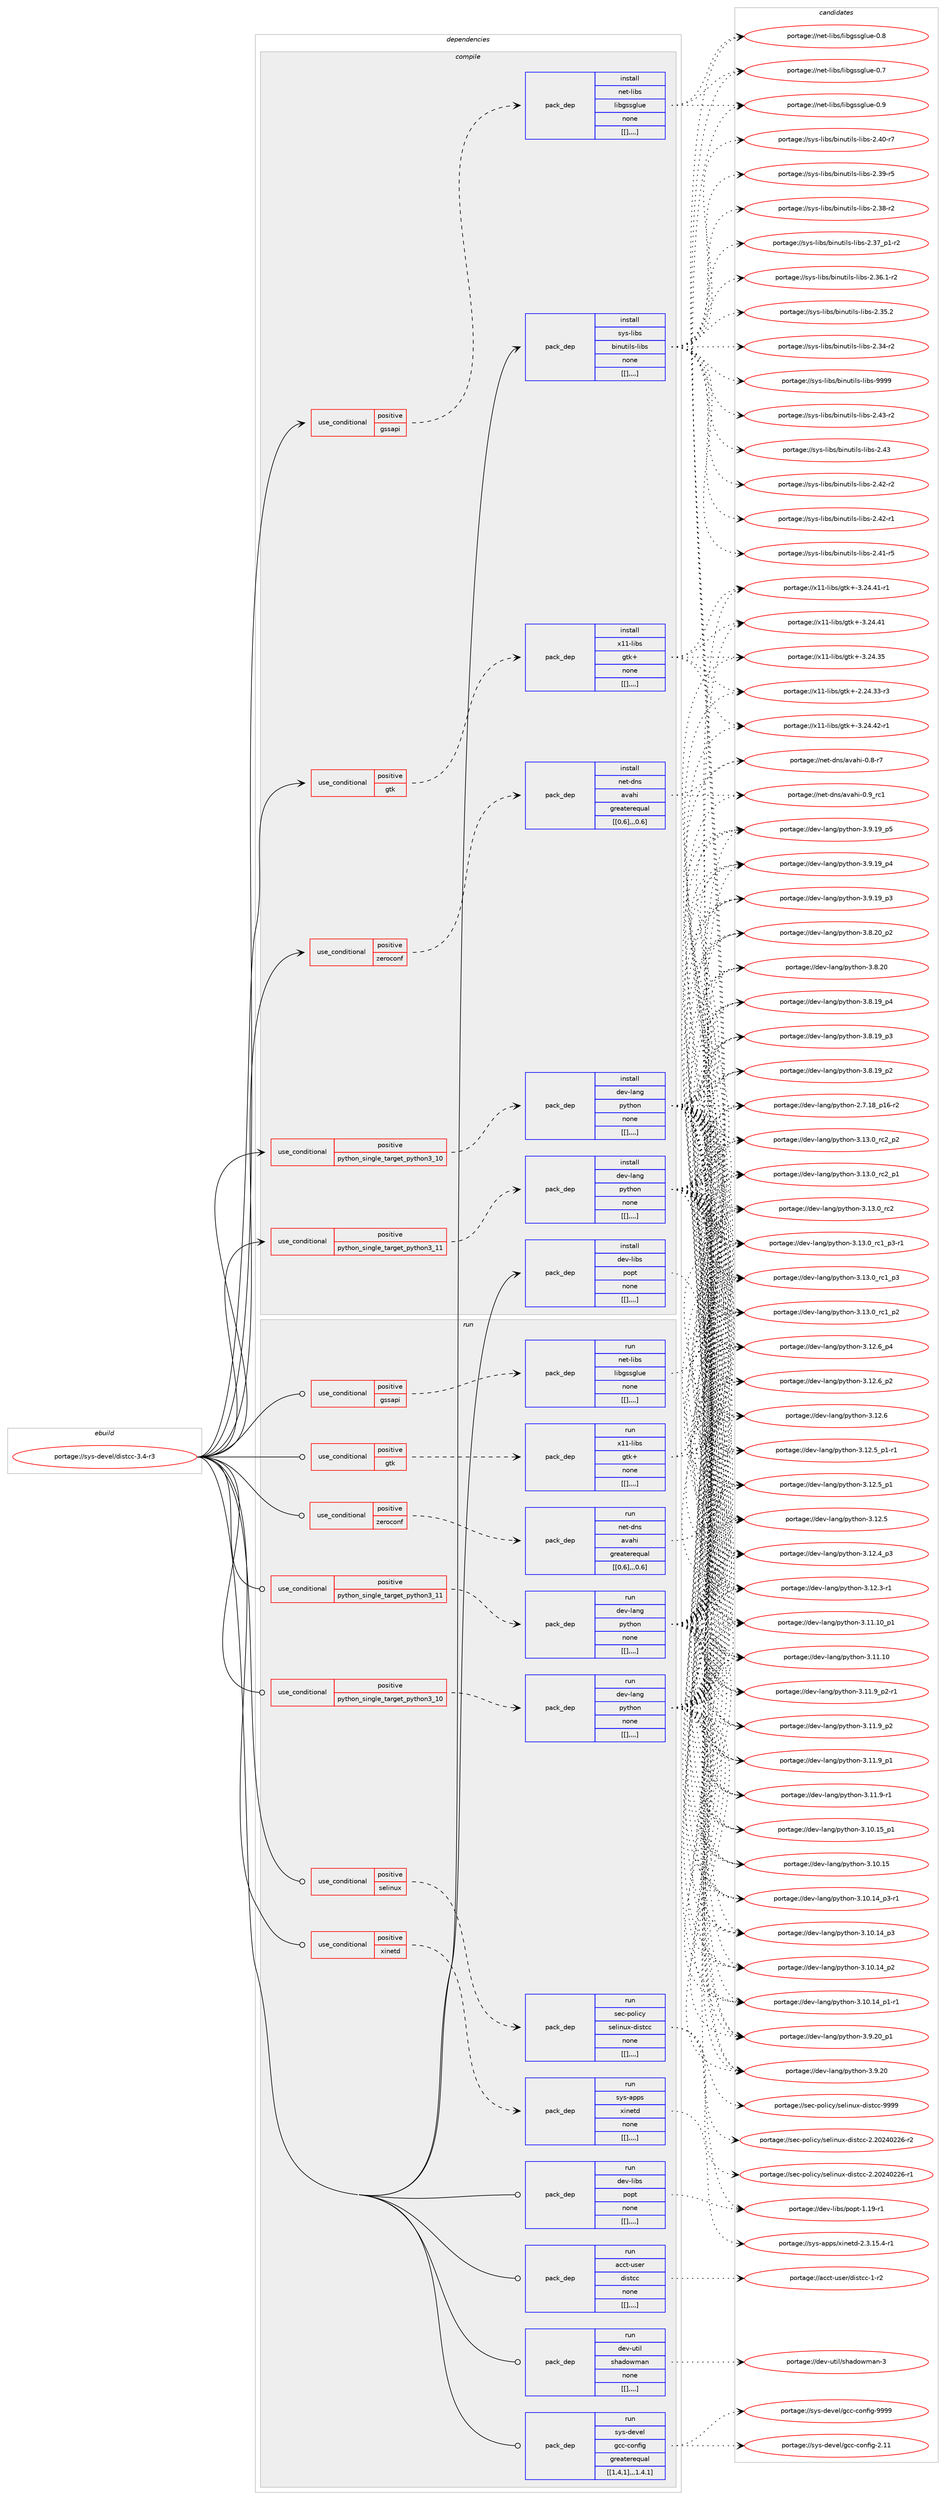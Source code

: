 digraph prolog {

# *************
# Graph options
# *************

newrank=true;
concentrate=true;
compound=true;
graph [rankdir=LR,fontname=Helvetica,fontsize=10,ranksep=1.5];#, ranksep=2.5, nodesep=0.2];
edge  [arrowhead=vee];
node  [fontname=Helvetica,fontsize=10];

# **********
# The ebuild
# **********

subgraph cluster_leftcol {
color=gray;
label=<<i>ebuild</i>>;
id [label="portage://sys-devel/distcc-3.4-r3", color=red, width=4, href="../sys-devel/distcc-3.4-r3.svg"];
}

# ****************
# The dependencies
# ****************

subgraph cluster_midcol {
color=gray;
label=<<i>dependencies</i>>;
subgraph cluster_compile {
fillcolor="#eeeeee";
style=filled;
label=<<i>compile</i>>;
subgraph cond8933 {
dependency23756 [label=<<TABLE BORDER="0" CELLBORDER="1" CELLSPACING="0" CELLPADDING="4"><TR><TD ROWSPAN="3" CELLPADDING="10">use_conditional</TD></TR><TR><TD>positive</TD></TR><TR><TD>gssapi</TD></TR></TABLE>>, shape=none, color=red];
subgraph pack14759 {
dependency23757 [label=<<TABLE BORDER="0" CELLBORDER="1" CELLSPACING="0" CELLPADDING="4" WIDTH="220"><TR><TD ROWSPAN="6" CELLPADDING="30">pack_dep</TD></TR><TR><TD WIDTH="110">install</TD></TR><TR><TD>net-libs</TD></TR><TR><TD>libgssglue</TD></TR><TR><TD>none</TD></TR><TR><TD>[[],,,,]</TD></TR></TABLE>>, shape=none, color=blue];
}
dependency23756:e -> dependency23757:w [weight=20,style="dashed",arrowhead="vee"];
}
id:e -> dependency23756:w [weight=20,style="solid",arrowhead="vee"];
subgraph cond8934 {
dependency23758 [label=<<TABLE BORDER="0" CELLBORDER="1" CELLSPACING="0" CELLPADDING="4"><TR><TD ROWSPAN="3" CELLPADDING="10">use_conditional</TD></TR><TR><TD>positive</TD></TR><TR><TD>gtk</TD></TR></TABLE>>, shape=none, color=red];
subgraph pack14760 {
dependency23759 [label=<<TABLE BORDER="0" CELLBORDER="1" CELLSPACING="0" CELLPADDING="4" WIDTH="220"><TR><TD ROWSPAN="6" CELLPADDING="30">pack_dep</TD></TR><TR><TD WIDTH="110">install</TD></TR><TR><TD>x11-libs</TD></TR><TR><TD>gtk+</TD></TR><TR><TD>none</TD></TR><TR><TD>[[],,,,]</TD></TR></TABLE>>, shape=none, color=blue];
}
dependency23758:e -> dependency23759:w [weight=20,style="dashed",arrowhead="vee"];
}
id:e -> dependency23758:w [weight=20,style="solid",arrowhead="vee"];
subgraph cond8935 {
dependency23760 [label=<<TABLE BORDER="0" CELLBORDER="1" CELLSPACING="0" CELLPADDING="4"><TR><TD ROWSPAN="3" CELLPADDING="10">use_conditional</TD></TR><TR><TD>positive</TD></TR><TR><TD>python_single_target_python3_10</TD></TR></TABLE>>, shape=none, color=red];
subgraph pack14761 {
dependency23761 [label=<<TABLE BORDER="0" CELLBORDER="1" CELLSPACING="0" CELLPADDING="4" WIDTH="220"><TR><TD ROWSPAN="6" CELLPADDING="30">pack_dep</TD></TR><TR><TD WIDTH="110">install</TD></TR><TR><TD>dev-lang</TD></TR><TR><TD>python</TD></TR><TR><TD>none</TD></TR><TR><TD>[[],,,,]</TD></TR></TABLE>>, shape=none, color=blue];
}
dependency23760:e -> dependency23761:w [weight=20,style="dashed",arrowhead="vee"];
}
id:e -> dependency23760:w [weight=20,style="solid",arrowhead="vee"];
subgraph cond8936 {
dependency23762 [label=<<TABLE BORDER="0" CELLBORDER="1" CELLSPACING="0" CELLPADDING="4"><TR><TD ROWSPAN="3" CELLPADDING="10">use_conditional</TD></TR><TR><TD>positive</TD></TR><TR><TD>python_single_target_python3_11</TD></TR></TABLE>>, shape=none, color=red];
subgraph pack14762 {
dependency23763 [label=<<TABLE BORDER="0" CELLBORDER="1" CELLSPACING="0" CELLPADDING="4" WIDTH="220"><TR><TD ROWSPAN="6" CELLPADDING="30">pack_dep</TD></TR><TR><TD WIDTH="110">install</TD></TR><TR><TD>dev-lang</TD></TR><TR><TD>python</TD></TR><TR><TD>none</TD></TR><TR><TD>[[],,,,]</TD></TR></TABLE>>, shape=none, color=blue];
}
dependency23762:e -> dependency23763:w [weight=20,style="dashed",arrowhead="vee"];
}
id:e -> dependency23762:w [weight=20,style="solid",arrowhead="vee"];
subgraph cond8937 {
dependency23764 [label=<<TABLE BORDER="0" CELLBORDER="1" CELLSPACING="0" CELLPADDING="4"><TR><TD ROWSPAN="3" CELLPADDING="10">use_conditional</TD></TR><TR><TD>positive</TD></TR><TR><TD>zeroconf</TD></TR></TABLE>>, shape=none, color=red];
subgraph pack14763 {
dependency23765 [label=<<TABLE BORDER="0" CELLBORDER="1" CELLSPACING="0" CELLPADDING="4" WIDTH="220"><TR><TD ROWSPAN="6" CELLPADDING="30">pack_dep</TD></TR><TR><TD WIDTH="110">install</TD></TR><TR><TD>net-dns</TD></TR><TR><TD>avahi</TD></TR><TR><TD>greaterequal</TD></TR><TR><TD>[[0,6],,,0.6]</TD></TR></TABLE>>, shape=none, color=blue];
}
dependency23764:e -> dependency23765:w [weight=20,style="dashed",arrowhead="vee"];
}
id:e -> dependency23764:w [weight=20,style="solid",arrowhead="vee"];
subgraph pack14764 {
dependency23766 [label=<<TABLE BORDER="0" CELLBORDER="1" CELLSPACING="0" CELLPADDING="4" WIDTH="220"><TR><TD ROWSPAN="6" CELLPADDING="30">pack_dep</TD></TR><TR><TD WIDTH="110">install</TD></TR><TR><TD>dev-libs</TD></TR><TR><TD>popt</TD></TR><TR><TD>none</TD></TR><TR><TD>[[],,,,]</TD></TR></TABLE>>, shape=none, color=blue];
}
id:e -> dependency23766:w [weight=20,style="solid",arrowhead="vee"];
subgraph pack14765 {
dependency23767 [label=<<TABLE BORDER="0" CELLBORDER="1" CELLSPACING="0" CELLPADDING="4" WIDTH="220"><TR><TD ROWSPAN="6" CELLPADDING="30">pack_dep</TD></TR><TR><TD WIDTH="110">install</TD></TR><TR><TD>sys-libs</TD></TR><TR><TD>binutils-libs</TD></TR><TR><TD>none</TD></TR><TR><TD>[[],,,,]</TD></TR></TABLE>>, shape=none, color=blue];
}
id:e -> dependency23767:w [weight=20,style="solid",arrowhead="vee"];
}
subgraph cluster_compileandrun {
fillcolor="#eeeeee";
style=filled;
label=<<i>compile and run</i>>;
}
subgraph cluster_run {
fillcolor="#eeeeee";
style=filled;
label=<<i>run</i>>;
subgraph cond8938 {
dependency23768 [label=<<TABLE BORDER="0" CELLBORDER="1" CELLSPACING="0" CELLPADDING="4"><TR><TD ROWSPAN="3" CELLPADDING="10">use_conditional</TD></TR><TR><TD>positive</TD></TR><TR><TD>gssapi</TD></TR></TABLE>>, shape=none, color=red];
subgraph pack14766 {
dependency23769 [label=<<TABLE BORDER="0" CELLBORDER="1" CELLSPACING="0" CELLPADDING="4" WIDTH="220"><TR><TD ROWSPAN="6" CELLPADDING="30">pack_dep</TD></TR><TR><TD WIDTH="110">run</TD></TR><TR><TD>net-libs</TD></TR><TR><TD>libgssglue</TD></TR><TR><TD>none</TD></TR><TR><TD>[[],,,,]</TD></TR></TABLE>>, shape=none, color=blue];
}
dependency23768:e -> dependency23769:w [weight=20,style="dashed",arrowhead="vee"];
}
id:e -> dependency23768:w [weight=20,style="solid",arrowhead="odot"];
subgraph cond8939 {
dependency23770 [label=<<TABLE BORDER="0" CELLBORDER="1" CELLSPACING="0" CELLPADDING="4"><TR><TD ROWSPAN="3" CELLPADDING="10">use_conditional</TD></TR><TR><TD>positive</TD></TR><TR><TD>gtk</TD></TR></TABLE>>, shape=none, color=red];
subgraph pack14767 {
dependency23771 [label=<<TABLE BORDER="0" CELLBORDER="1" CELLSPACING="0" CELLPADDING="4" WIDTH="220"><TR><TD ROWSPAN="6" CELLPADDING="30">pack_dep</TD></TR><TR><TD WIDTH="110">run</TD></TR><TR><TD>x11-libs</TD></TR><TR><TD>gtk+</TD></TR><TR><TD>none</TD></TR><TR><TD>[[],,,,]</TD></TR></TABLE>>, shape=none, color=blue];
}
dependency23770:e -> dependency23771:w [weight=20,style="dashed",arrowhead="vee"];
}
id:e -> dependency23770:w [weight=20,style="solid",arrowhead="odot"];
subgraph cond8940 {
dependency23772 [label=<<TABLE BORDER="0" CELLBORDER="1" CELLSPACING="0" CELLPADDING="4"><TR><TD ROWSPAN="3" CELLPADDING="10">use_conditional</TD></TR><TR><TD>positive</TD></TR><TR><TD>python_single_target_python3_10</TD></TR></TABLE>>, shape=none, color=red];
subgraph pack14768 {
dependency23773 [label=<<TABLE BORDER="0" CELLBORDER="1" CELLSPACING="0" CELLPADDING="4" WIDTH="220"><TR><TD ROWSPAN="6" CELLPADDING="30">pack_dep</TD></TR><TR><TD WIDTH="110">run</TD></TR><TR><TD>dev-lang</TD></TR><TR><TD>python</TD></TR><TR><TD>none</TD></TR><TR><TD>[[],,,,]</TD></TR></TABLE>>, shape=none, color=blue];
}
dependency23772:e -> dependency23773:w [weight=20,style="dashed",arrowhead="vee"];
}
id:e -> dependency23772:w [weight=20,style="solid",arrowhead="odot"];
subgraph cond8941 {
dependency23774 [label=<<TABLE BORDER="0" CELLBORDER="1" CELLSPACING="0" CELLPADDING="4"><TR><TD ROWSPAN="3" CELLPADDING="10">use_conditional</TD></TR><TR><TD>positive</TD></TR><TR><TD>python_single_target_python3_11</TD></TR></TABLE>>, shape=none, color=red];
subgraph pack14769 {
dependency23775 [label=<<TABLE BORDER="0" CELLBORDER="1" CELLSPACING="0" CELLPADDING="4" WIDTH="220"><TR><TD ROWSPAN="6" CELLPADDING="30">pack_dep</TD></TR><TR><TD WIDTH="110">run</TD></TR><TR><TD>dev-lang</TD></TR><TR><TD>python</TD></TR><TR><TD>none</TD></TR><TR><TD>[[],,,,]</TD></TR></TABLE>>, shape=none, color=blue];
}
dependency23774:e -> dependency23775:w [weight=20,style="dashed",arrowhead="vee"];
}
id:e -> dependency23774:w [weight=20,style="solid",arrowhead="odot"];
subgraph cond8942 {
dependency23776 [label=<<TABLE BORDER="0" CELLBORDER="1" CELLSPACING="0" CELLPADDING="4"><TR><TD ROWSPAN="3" CELLPADDING="10">use_conditional</TD></TR><TR><TD>positive</TD></TR><TR><TD>selinux</TD></TR></TABLE>>, shape=none, color=red];
subgraph pack14770 {
dependency23777 [label=<<TABLE BORDER="0" CELLBORDER="1" CELLSPACING="0" CELLPADDING="4" WIDTH="220"><TR><TD ROWSPAN="6" CELLPADDING="30">pack_dep</TD></TR><TR><TD WIDTH="110">run</TD></TR><TR><TD>sec-policy</TD></TR><TR><TD>selinux-distcc</TD></TR><TR><TD>none</TD></TR><TR><TD>[[],,,,]</TD></TR></TABLE>>, shape=none, color=blue];
}
dependency23776:e -> dependency23777:w [weight=20,style="dashed",arrowhead="vee"];
}
id:e -> dependency23776:w [weight=20,style="solid",arrowhead="odot"];
subgraph cond8943 {
dependency23778 [label=<<TABLE BORDER="0" CELLBORDER="1" CELLSPACING="0" CELLPADDING="4"><TR><TD ROWSPAN="3" CELLPADDING="10">use_conditional</TD></TR><TR><TD>positive</TD></TR><TR><TD>xinetd</TD></TR></TABLE>>, shape=none, color=red];
subgraph pack14771 {
dependency23779 [label=<<TABLE BORDER="0" CELLBORDER="1" CELLSPACING="0" CELLPADDING="4" WIDTH="220"><TR><TD ROWSPAN="6" CELLPADDING="30">pack_dep</TD></TR><TR><TD WIDTH="110">run</TD></TR><TR><TD>sys-apps</TD></TR><TR><TD>xinetd</TD></TR><TR><TD>none</TD></TR><TR><TD>[[],,,,]</TD></TR></TABLE>>, shape=none, color=blue];
}
dependency23778:e -> dependency23779:w [weight=20,style="dashed",arrowhead="vee"];
}
id:e -> dependency23778:w [weight=20,style="solid",arrowhead="odot"];
subgraph cond8944 {
dependency23780 [label=<<TABLE BORDER="0" CELLBORDER="1" CELLSPACING="0" CELLPADDING="4"><TR><TD ROWSPAN="3" CELLPADDING="10">use_conditional</TD></TR><TR><TD>positive</TD></TR><TR><TD>zeroconf</TD></TR></TABLE>>, shape=none, color=red];
subgraph pack14772 {
dependency23781 [label=<<TABLE BORDER="0" CELLBORDER="1" CELLSPACING="0" CELLPADDING="4" WIDTH="220"><TR><TD ROWSPAN="6" CELLPADDING="30">pack_dep</TD></TR><TR><TD WIDTH="110">run</TD></TR><TR><TD>net-dns</TD></TR><TR><TD>avahi</TD></TR><TR><TD>greaterequal</TD></TR><TR><TD>[[0,6],,,0.6]</TD></TR></TABLE>>, shape=none, color=blue];
}
dependency23780:e -> dependency23781:w [weight=20,style="dashed",arrowhead="vee"];
}
id:e -> dependency23780:w [weight=20,style="solid",arrowhead="odot"];
subgraph pack14773 {
dependency23782 [label=<<TABLE BORDER="0" CELLBORDER="1" CELLSPACING="0" CELLPADDING="4" WIDTH="220"><TR><TD ROWSPAN="6" CELLPADDING="30">pack_dep</TD></TR><TR><TD WIDTH="110">run</TD></TR><TR><TD>acct-user</TD></TR><TR><TD>distcc</TD></TR><TR><TD>none</TD></TR><TR><TD>[[],,,,]</TD></TR></TABLE>>, shape=none, color=blue];
}
id:e -> dependency23782:w [weight=20,style="solid",arrowhead="odot"];
subgraph pack14774 {
dependency23783 [label=<<TABLE BORDER="0" CELLBORDER="1" CELLSPACING="0" CELLPADDING="4" WIDTH="220"><TR><TD ROWSPAN="6" CELLPADDING="30">pack_dep</TD></TR><TR><TD WIDTH="110">run</TD></TR><TR><TD>dev-libs</TD></TR><TR><TD>popt</TD></TR><TR><TD>none</TD></TR><TR><TD>[[],,,,]</TD></TR></TABLE>>, shape=none, color=blue];
}
id:e -> dependency23783:w [weight=20,style="solid",arrowhead="odot"];
subgraph pack14775 {
dependency23784 [label=<<TABLE BORDER="0" CELLBORDER="1" CELLSPACING="0" CELLPADDING="4" WIDTH="220"><TR><TD ROWSPAN="6" CELLPADDING="30">pack_dep</TD></TR><TR><TD WIDTH="110">run</TD></TR><TR><TD>dev-util</TD></TR><TR><TD>shadowman</TD></TR><TR><TD>none</TD></TR><TR><TD>[[],,,,]</TD></TR></TABLE>>, shape=none, color=blue];
}
id:e -> dependency23784:w [weight=20,style="solid",arrowhead="odot"];
subgraph pack14776 {
dependency23785 [label=<<TABLE BORDER="0" CELLBORDER="1" CELLSPACING="0" CELLPADDING="4" WIDTH="220"><TR><TD ROWSPAN="6" CELLPADDING="30">pack_dep</TD></TR><TR><TD WIDTH="110">run</TD></TR><TR><TD>sys-devel</TD></TR><TR><TD>gcc-config</TD></TR><TR><TD>greaterequal</TD></TR><TR><TD>[[1,4,1],,,1.4.1]</TD></TR></TABLE>>, shape=none, color=blue];
}
id:e -> dependency23785:w [weight=20,style="solid",arrowhead="odot"];
}
}

# **************
# The candidates
# **************

subgraph cluster_choices {
rank=same;
color=gray;
label=<<i>candidates</i>>;

subgraph choice14759 {
color=black;
nodesep=1;
choice1101011164510810598115471081059810311511510310811710145484657 [label="portage://net-libs/libgssglue-0.9", color=red, width=4,href="../net-libs/libgssglue-0.9.svg"];
choice1101011164510810598115471081059810311511510310811710145484656 [label="portage://net-libs/libgssglue-0.8", color=red, width=4,href="../net-libs/libgssglue-0.8.svg"];
choice1101011164510810598115471081059810311511510310811710145484655 [label="portage://net-libs/libgssglue-0.7", color=red, width=4,href="../net-libs/libgssglue-0.7.svg"];
dependency23757:e -> choice1101011164510810598115471081059810311511510310811710145484657:w [style=dotted,weight="100"];
dependency23757:e -> choice1101011164510810598115471081059810311511510310811710145484656:w [style=dotted,weight="100"];
dependency23757:e -> choice1101011164510810598115471081059810311511510310811710145484655:w [style=dotted,weight="100"];
}
subgraph choice14760 {
color=black;
nodesep=1;
choice12049494510810598115471031161074345514650524652504511449 [label="portage://x11-libs/gtk+-3.24.42-r1", color=red, width=4,href="../x11-libs/gtk+-3.24.42-r1.svg"];
choice12049494510810598115471031161074345514650524652494511449 [label="portage://x11-libs/gtk+-3.24.41-r1", color=red, width=4,href="../x11-libs/gtk+-3.24.41-r1.svg"];
choice1204949451081059811547103116107434551465052465249 [label="portage://x11-libs/gtk+-3.24.41", color=red, width=4,href="../x11-libs/gtk+-3.24.41.svg"];
choice1204949451081059811547103116107434551465052465153 [label="portage://x11-libs/gtk+-3.24.35", color=red, width=4,href="../x11-libs/gtk+-3.24.35.svg"];
choice12049494510810598115471031161074345504650524651514511451 [label="portage://x11-libs/gtk+-2.24.33-r3", color=red, width=4,href="../x11-libs/gtk+-2.24.33-r3.svg"];
dependency23759:e -> choice12049494510810598115471031161074345514650524652504511449:w [style=dotted,weight="100"];
dependency23759:e -> choice12049494510810598115471031161074345514650524652494511449:w [style=dotted,weight="100"];
dependency23759:e -> choice1204949451081059811547103116107434551465052465249:w [style=dotted,weight="100"];
dependency23759:e -> choice1204949451081059811547103116107434551465052465153:w [style=dotted,weight="100"];
dependency23759:e -> choice12049494510810598115471031161074345504650524651514511451:w [style=dotted,weight="100"];
}
subgraph choice14761 {
color=black;
nodesep=1;
choice100101118451089711010347112121116104111110455146495146489511499509511250 [label="portage://dev-lang/python-3.13.0_rc2_p2", color=red, width=4,href="../dev-lang/python-3.13.0_rc2_p2.svg"];
choice100101118451089711010347112121116104111110455146495146489511499509511249 [label="portage://dev-lang/python-3.13.0_rc2_p1", color=red, width=4,href="../dev-lang/python-3.13.0_rc2_p1.svg"];
choice10010111845108971101034711212111610411111045514649514648951149950 [label="portage://dev-lang/python-3.13.0_rc2", color=red, width=4,href="../dev-lang/python-3.13.0_rc2.svg"];
choice1001011184510897110103471121211161041111104551464951464895114994995112514511449 [label="portage://dev-lang/python-3.13.0_rc1_p3-r1", color=red, width=4,href="../dev-lang/python-3.13.0_rc1_p3-r1.svg"];
choice100101118451089711010347112121116104111110455146495146489511499499511251 [label="portage://dev-lang/python-3.13.0_rc1_p3", color=red, width=4,href="../dev-lang/python-3.13.0_rc1_p3.svg"];
choice100101118451089711010347112121116104111110455146495146489511499499511250 [label="portage://dev-lang/python-3.13.0_rc1_p2", color=red, width=4,href="../dev-lang/python-3.13.0_rc1_p2.svg"];
choice100101118451089711010347112121116104111110455146495046549511252 [label="portage://dev-lang/python-3.12.6_p4", color=red, width=4,href="../dev-lang/python-3.12.6_p4.svg"];
choice100101118451089711010347112121116104111110455146495046549511250 [label="portage://dev-lang/python-3.12.6_p2", color=red, width=4,href="../dev-lang/python-3.12.6_p2.svg"];
choice10010111845108971101034711212111610411111045514649504654 [label="portage://dev-lang/python-3.12.6", color=red, width=4,href="../dev-lang/python-3.12.6.svg"];
choice1001011184510897110103471121211161041111104551464950465395112494511449 [label="portage://dev-lang/python-3.12.5_p1-r1", color=red, width=4,href="../dev-lang/python-3.12.5_p1-r1.svg"];
choice100101118451089711010347112121116104111110455146495046539511249 [label="portage://dev-lang/python-3.12.5_p1", color=red, width=4,href="../dev-lang/python-3.12.5_p1.svg"];
choice10010111845108971101034711212111610411111045514649504653 [label="portage://dev-lang/python-3.12.5", color=red, width=4,href="../dev-lang/python-3.12.5.svg"];
choice100101118451089711010347112121116104111110455146495046529511251 [label="portage://dev-lang/python-3.12.4_p3", color=red, width=4,href="../dev-lang/python-3.12.4_p3.svg"];
choice100101118451089711010347112121116104111110455146495046514511449 [label="portage://dev-lang/python-3.12.3-r1", color=red, width=4,href="../dev-lang/python-3.12.3-r1.svg"];
choice10010111845108971101034711212111610411111045514649494649489511249 [label="portage://dev-lang/python-3.11.10_p1", color=red, width=4,href="../dev-lang/python-3.11.10_p1.svg"];
choice1001011184510897110103471121211161041111104551464949464948 [label="portage://dev-lang/python-3.11.10", color=red, width=4,href="../dev-lang/python-3.11.10.svg"];
choice1001011184510897110103471121211161041111104551464949465795112504511449 [label="portage://dev-lang/python-3.11.9_p2-r1", color=red, width=4,href="../dev-lang/python-3.11.9_p2-r1.svg"];
choice100101118451089711010347112121116104111110455146494946579511250 [label="portage://dev-lang/python-3.11.9_p2", color=red, width=4,href="../dev-lang/python-3.11.9_p2.svg"];
choice100101118451089711010347112121116104111110455146494946579511249 [label="portage://dev-lang/python-3.11.9_p1", color=red, width=4,href="../dev-lang/python-3.11.9_p1.svg"];
choice100101118451089711010347112121116104111110455146494946574511449 [label="portage://dev-lang/python-3.11.9-r1", color=red, width=4,href="../dev-lang/python-3.11.9-r1.svg"];
choice10010111845108971101034711212111610411111045514649484649539511249 [label="portage://dev-lang/python-3.10.15_p1", color=red, width=4,href="../dev-lang/python-3.10.15_p1.svg"];
choice1001011184510897110103471121211161041111104551464948464953 [label="portage://dev-lang/python-3.10.15", color=red, width=4,href="../dev-lang/python-3.10.15.svg"];
choice100101118451089711010347112121116104111110455146494846495295112514511449 [label="portage://dev-lang/python-3.10.14_p3-r1", color=red, width=4,href="../dev-lang/python-3.10.14_p3-r1.svg"];
choice10010111845108971101034711212111610411111045514649484649529511251 [label="portage://dev-lang/python-3.10.14_p3", color=red, width=4,href="../dev-lang/python-3.10.14_p3.svg"];
choice10010111845108971101034711212111610411111045514649484649529511250 [label="portage://dev-lang/python-3.10.14_p2", color=red, width=4,href="../dev-lang/python-3.10.14_p2.svg"];
choice100101118451089711010347112121116104111110455146494846495295112494511449 [label="portage://dev-lang/python-3.10.14_p1-r1", color=red, width=4,href="../dev-lang/python-3.10.14_p1-r1.svg"];
choice100101118451089711010347112121116104111110455146574650489511249 [label="portage://dev-lang/python-3.9.20_p1", color=red, width=4,href="../dev-lang/python-3.9.20_p1.svg"];
choice10010111845108971101034711212111610411111045514657465048 [label="portage://dev-lang/python-3.9.20", color=red, width=4,href="../dev-lang/python-3.9.20.svg"];
choice100101118451089711010347112121116104111110455146574649579511253 [label="portage://dev-lang/python-3.9.19_p5", color=red, width=4,href="../dev-lang/python-3.9.19_p5.svg"];
choice100101118451089711010347112121116104111110455146574649579511252 [label="portage://dev-lang/python-3.9.19_p4", color=red, width=4,href="../dev-lang/python-3.9.19_p4.svg"];
choice100101118451089711010347112121116104111110455146574649579511251 [label="portage://dev-lang/python-3.9.19_p3", color=red, width=4,href="../dev-lang/python-3.9.19_p3.svg"];
choice100101118451089711010347112121116104111110455146564650489511250 [label="portage://dev-lang/python-3.8.20_p2", color=red, width=4,href="../dev-lang/python-3.8.20_p2.svg"];
choice10010111845108971101034711212111610411111045514656465048 [label="portage://dev-lang/python-3.8.20", color=red, width=4,href="../dev-lang/python-3.8.20.svg"];
choice100101118451089711010347112121116104111110455146564649579511252 [label="portage://dev-lang/python-3.8.19_p4", color=red, width=4,href="../dev-lang/python-3.8.19_p4.svg"];
choice100101118451089711010347112121116104111110455146564649579511251 [label="portage://dev-lang/python-3.8.19_p3", color=red, width=4,href="../dev-lang/python-3.8.19_p3.svg"];
choice100101118451089711010347112121116104111110455146564649579511250 [label="portage://dev-lang/python-3.8.19_p2", color=red, width=4,href="../dev-lang/python-3.8.19_p2.svg"];
choice100101118451089711010347112121116104111110455046554649569511249544511450 [label="portage://dev-lang/python-2.7.18_p16-r2", color=red, width=4,href="../dev-lang/python-2.7.18_p16-r2.svg"];
dependency23761:e -> choice100101118451089711010347112121116104111110455146495146489511499509511250:w [style=dotted,weight="100"];
dependency23761:e -> choice100101118451089711010347112121116104111110455146495146489511499509511249:w [style=dotted,weight="100"];
dependency23761:e -> choice10010111845108971101034711212111610411111045514649514648951149950:w [style=dotted,weight="100"];
dependency23761:e -> choice1001011184510897110103471121211161041111104551464951464895114994995112514511449:w [style=dotted,weight="100"];
dependency23761:e -> choice100101118451089711010347112121116104111110455146495146489511499499511251:w [style=dotted,weight="100"];
dependency23761:e -> choice100101118451089711010347112121116104111110455146495146489511499499511250:w [style=dotted,weight="100"];
dependency23761:e -> choice100101118451089711010347112121116104111110455146495046549511252:w [style=dotted,weight="100"];
dependency23761:e -> choice100101118451089711010347112121116104111110455146495046549511250:w [style=dotted,weight="100"];
dependency23761:e -> choice10010111845108971101034711212111610411111045514649504654:w [style=dotted,weight="100"];
dependency23761:e -> choice1001011184510897110103471121211161041111104551464950465395112494511449:w [style=dotted,weight="100"];
dependency23761:e -> choice100101118451089711010347112121116104111110455146495046539511249:w [style=dotted,weight="100"];
dependency23761:e -> choice10010111845108971101034711212111610411111045514649504653:w [style=dotted,weight="100"];
dependency23761:e -> choice100101118451089711010347112121116104111110455146495046529511251:w [style=dotted,weight="100"];
dependency23761:e -> choice100101118451089711010347112121116104111110455146495046514511449:w [style=dotted,weight="100"];
dependency23761:e -> choice10010111845108971101034711212111610411111045514649494649489511249:w [style=dotted,weight="100"];
dependency23761:e -> choice1001011184510897110103471121211161041111104551464949464948:w [style=dotted,weight="100"];
dependency23761:e -> choice1001011184510897110103471121211161041111104551464949465795112504511449:w [style=dotted,weight="100"];
dependency23761:e -> choice100101118451089711010347112121116104111110455146494946579511250:w [style=dotted,weight="100"];
dependency23761:e -> choice100101118451089711010347112121116104111110455146494946579511249:w [style=dotted,weight="100"];
dependency23761:e -> choice100101118451089711010347112121116104111110455146494946574511449:w [style=dotted,weight="100"];
dependency23761:e -> choice10010111845108971101034711212111610411111045514649484649539511249:w [style=dotted,weight="100"];
dependency23761:e -> choice1001011184510897110103471121211161041111104551464948464953:w [style=dotted,weight="100"];
dependency23761:e -> choice100101118451089711010347112121116104111110455146494846495295112514511449:w [style=dotted,weight="100"];
dependency23761:e -> choice10010111845108971101034711212111610411111045514649484649529511251:w [style=dotted,weight="100"];
dependency23761:e -> choice10010111845108971101034711212111610411111045514649484649529511250:w [style=dotted,weight="100"];
dependency23761:e -> choice100101118451089711010347112121116104111110455146494846495295112494511449:w [style=dotted,weight="100"];
dependency23761:e -> choice100101118451089711010347112121116104111110455146574650489511249:w [style=dotted,weight="100"];
dependency23761:e -> choice10010111845108971101034711212111610411111045514657465048:w [style=dotted,weight="100"];
dependency23761:e -> choice100101118451089711010347112121116104111110455146574649579511253:w [style=dotted,weight="100"];
dependency23761:e -> choice100101118451089711010347112121116104111110455146574649579511252:w [style=dotted,weight="100"];
dependency23761:e -> choice100101118451089711010347112121116104111110455146574649579511251:w [style=dotted,weight="100"];
dependency23761:e -> choice100101118451089711010347112121116104111110455146564650489511250:w [style=dotted,weight="100"];
dependency23761:e -> choice10010111845108971101034711212111610411111045514656465048:w [style=dotted,weight="100"];
dependency23761:e -> choice100101118451089711010347112121116104111110455146564649579511252:w [style=dotted,weight="100"];
dependency23761:e -> choice100101118451089711010347112121116104111110455146564649579511251:w [style=dotted,weight="100"];
dependency23761:e -> choice100101118451089711010347112121116104111110455146564649579511250:w [style=dotted,weight="100"];
dependency23761:e -> choice100101118451089711010347112121116104111110455046554649569511249544511450:w [style=dotted,weight="100"];
}
subgraph choice14762 {
color=black;
nodesep=1;
choice100101118451089711010347112121116104111110455146495146489511499509511250 [label="portage://dev-lang/python-3.13.0_rc2_p2", color=red, width=4,href="../dev-lang/python-3.13.0_rc2_p2.svg"];
choice100101118451089711010347112121116104111110455146495146489511499509511249 [label="portage://dev-lang/python-3.13.0_rc2_p1", color=red, width=4,href="../dev-lang/python-3.13.0_rc2_p1.svg"];
choice10010111845108971101034711212111610411111045514649514648951149950 [label="portage://dev-lang/python-3.13.0_rc2", color=red, width=4,href="../dev-lang/python-3.13.0_rc2.svg"];
choice1001011184510897110103471121211161041111104551464951464895114994995112514511449 [label="portage://dev-lang/python-3.13.0_rc1_p3-r1", color=red, width=4,href="../dev-lang/python-3.13.0_rc1_p3-r1.svg"];
choice100101118451089711010347112121116104111110455146495146489511499499511251 [label="portage://dev-lang/python-3.13.0_rc1_p3", color=red, width=4,href="../dev-lang/python-3.13.0_rc1_p3.svg"];
choice100101118451089711010347112121116104111110455146495146489511499499511250 [label="portage://dev-lang/python-3.13.0_rc1_p2", color=red, width=4,href="../dev-lang/python-3.13.0_rc1_p2.svg"];
choice100101118451089711010347112121116104111110455146495046549511252 [label="portage://dev-lang/python-3.12.6_p4", color=red, width=4,href="../dev-lang/python-3.12.6_p4.svg"];
choice100101118451089711010347112121116104111110455146495046549511250 [label="portage://dev-lang/python-3.12.6_p2", color=red, width=4,href="../dev-lang/python-3.12.6_p2.svg"];
choice10010111845108971101034711212111610411111045514649504654 [label="portage://dev-lang/python-3.12.6", color=red, width=4,href="../dev-lang/python-3.12.6.svg"];
choice1001011184510897110103471121211161041111104551464950465395112494511449 [label="portage://dev-lang/python-3.12.5_p1-r1", color=red, width=4,href="../dev-lang/python-3.12.5_p1-r1.svg"];
choice100101118451089711010347112121116104111110455146495046539511249 [label="portage://dev-lang/python-3.12.5_p1", color=red, width=4,href="../dev-lang/python-3.12.5_p1.svg"];
choice10010111845108971101034711212111610411111045514649504653 [label="portage://dev-lang/python-3.12.5", color=red, width=4,href="../dev-lang/python-3.12.5.svg"];
choice100101118451089711010347112121116104111110455146495046529511251 [label="portage://dev-lang/python-3.12.4_p3", color=red, width=4,href="../dev-lang/python-3.12.4_p3.svg"];
choice100101118451089711010347112121116104111110455146495046514511449 [label="portage://dev-lang/python-3.12.3-r1", color=red, width=4,href="../dev-lang/python-3.12.3-r1.svg"];
choice10010111845108971101034711212111610411111045514649494649489511249 [label="portage://dev-lang/python-3.11.10_p1", color=red, width=4,href="../dev-lang/python-3.11.10_p1.svg"];
choice1001011184510897110103471121211161041111104551464949464948 [label="portage://dev-lang/python-3.11.10", color=red, width=4,href="../dev-lang/python-3.11.10.svg"];
choice1001011184510897110103471121211161041111104551464949465795112504511449 [label="portage://dev-lang/python-3.11.9_p2-r1", color=red, width=4,href="../dev-lang/python-3.11.9_p2-r1.svg"];
choice100101118451089711010347112121116104111110455146494946579511250 [label="portage://dev-lang/python-3.11.9_p2", color=red, width=4,href="../dev-lang/python-3.11.9_p2.svg"];
choice100101118451089711010347112121116104111110455146494946579511249 [label="portage://dev-lang/python-3.11.9_p1", color=red, width=4,href="../dev-lang/python-3.11.9_p1.svg"];
choice100101118451089711010347112121116104111110455146494946574511449 [label="portage://dev-lang/python-3.11.9-r1", color=red, width=4,href="../dev-lang/python-3.11.9-r1.svg"];
choice10010111845108971101034711212111610411111045514649484649539511249 [label="portage://dev-lang/python-3.10.15_p1", color=red, width=4,href="../dev-lang/python-3.10.15_p1.svg"];
choice1001011184510897110103471121211161041111104551464948464953 [label="portage://dev-lang/python-3.10.15", color=red, width=4,href="../dev-lang/python-3.10.15.svg"];
choice100101118451089711010347112121116104111110455146494846495295112514511449 [label="portage://dev-lang/python-3.10.14_p3-r1", color=red, width=4,href="../dev-lang/python-3.10.14_p3-r1.svg"];
choice10010111845108971101034711212111610411111045514649484649529511251 [label="portage://dev-lang/python-3.10.14_p3", color=red, width=4,href="../dev-lang/python-3.10.14_p3.svg"];
choice10010111845108971101034711212111610411111045514649484649529511250 [label="portage://dev-lang/python-3.10.14_p2", color=red, width=4,href="../dev-lang/python-3.10.14_p2.svg"];
choice100101118451089711010347112121116104111110455146494846495295112494511449 [label="portage://dev-lang/python-3.10.14_p1-r1", color=red, width=4,href="../dev-lang/python-3.10.14_p1-r1.svg"];
choice100101118451089711010347112121116104111110455146574650489511249 [label="portage://dev-lang/python-3.9.20_p1", color=red, width=4,href="../dev-lang/python-3.9.20_p1.svg"];
choice10010111845108971101034711212111610411111045514657465048 [label="portage://dev-lang/python-3.9.20", color=red, width=4,href="../dev-lang/python-3.9.20.svg"];
choice100101118451089711010347112121116104111110455146574649579511253 [label="portage://dev-lang/python-3.9.19_p5", color=red, width=4,href="../dev-lang/python-3.9.19_p5.svg"];
choice100101118451089711010347112121116104111110455146574649579511252 [label="portage://dev-lang/python-3.9.19_p4", color=red, width=4,href="../dev-lang/python-3.9.19_p4.svg"];
choice100101118451089711010347112121116104111110455146574649579511251 [label="portage://dev-lang/python-3.9.19_p3", color=red, width=4,href="../dev-lang/python-3.9.19_p3.svg"];
choice100101118451089711010347112121116104111110455146564650489511250 [label="portage://dev-lang/python-3.8.20_p2", color=red, width=4,href="../dev-lang/python-3.8.20_p2.svg"];
choice10010111845108971101034711212111610411111045514656465048 [label="portage://dev-lang/python-3.8.20", color=red, width=4,href="../dev-lang/python-3.8.20.svg"];
choice100101118451089711010347112121116104111110455146564649579511252 [label="portage://dev-lang/python-3.8.19_p4", color=red, width=4,href="../dev-lang/python-3.8.19_p4.svg"];
choice100101118451089711010347112121116104111110455146564649579511251 [label="portage://dev-lang/python-3.8.19_p3", color=red, width=4,href="../dev-lang/python-3.8.19_p3.svg"];
choice100101118451089711010347112121116104111110455146564649579511250 [label="portage://dev-lang/python-3.8.19_p2", color=red, width=4,href="../dev-lang/python-3.8.19_p2.svg"];
choice100101118451089711010347112121116104111110455046554649569511249544511450 [label="portage://dev-lang/python-2.7.18_p16-r2", color=red, width=4,href="../dev-lang/python-2.7.18_p16-r2.svg"];
dependency23763:e -> choice100101118451089711010347112121116104111110455146495146489511499509511250:w [style=dotted,weight="100"];
dependency23763:e -> choice100101118451089711010347112121116104111110455146495146489511499509511249:w [style=dotted,weight="100"];
dependency23763:e -> choice10010111845108971101034711212111610411111045514649514648951149950:w [style=dotted,weight="100"];
dependency23763:e -> choice1001011184510897110103471121211161041111104551464951464895114994995112514511449:w [style=dotted,weight="100"];
dependency23763:e -> choice100101118451089711010347112121116104111110455146495146489511499499511251:w [style=dotted,weight="100"];
dependency23763:e -> choice100101118451089711010347112121116104111110455146495146489511499499511250:w [style=dotted,weight="100"];
dependency23763:e -> choice100101118451089711010347112121116104111110455146495046549511252:w [style=dotted,weight="100"];
dependency23763:e -> choice100101118451089711010347112121116104111110455146495046549511250:w [style=dotted,weight="100"];
dependency23763:e -> choice10010111845108971101034711212111610411111045514649504654:w [style=dotted,weight="100"];
dependency23763:e -> choice1001011184510897110103471121211161041111104551464950465395112494511449:w [style=dotted,weight="100"];
dependency23763:e -> choice100101118451089711010347112121116104111110455146495046539511249:w [style=dotted,weight="100"];
dependency23763:e -> choice10010111845108971101034711212111610411111045514649504653:w [style=dotted,weight="100"];
dependency23763:e -> choice100101118451089711010347112121116104111110455146495046529511251:w [style=dotted,weight="100"];
dependency23763:e -> choice100101118451089711010347112121116104111110455146495046514511449:w [style=dotted,weight="100"];
dependency23763:e -> choice10010111845108971101034711212111610411111045514649494649489511249:w [style=dotted,weight="100"];
dependency23763:e -> choice1001011184510897110103471121211161041111104551464949464948:w [style=dotted,weight="100"];
dependency23763:e -> choice1001011184510897110103471121211161041111104551464949465795112504511449:w [style=dotted,weight="100"];
dependency23763:e -> choice100101118451089711010347112121116104111110455146494946579511250:w [style=dotted,weight="100"];
dependency23763:e -> choice100101118451089711010347112121116104111110455146494946579511249:w [style=dotted,weight="100"];
dependency23763:e -> choice100101118451089711010347112121116104111110455146494946574511449:w [style=dotted,weight="100"];
dependency23763:e -> choice10010111845108971101034711212111610411111045514649484649539511249:w [style=dotted,weight="100"];
dependency23763:e -> choice1001011184510897110103471121211161041111104551464948464953:w [style=dotted,weight="100"];
dependency23763:e -> choice100101118451089711010347112121116104111110455146494846495295112514511449:w [style=dotted,weight="100"];
dependency23763:e -> choice10010111845108971101034711212111610411111045514649484649529511251:w [style=dotted,weight="100"];
dependency23763:e -> choice10010111845108971101034711212111610411111045514649484649529511250:w [style=dotted,weight="100"];
dependency23763:e -> choice100101118451089711010347112121116104111110455146494846495295112494511449:w [style=dotted,weight="100"];
dependency23763:e -> choice100101118451089711010347112121116104111110455146574650489511249:w [style=dotted,weight="100"];
dependency23763:e -> choice10010111845108971101034711212111610411111045514657465048:w [style=dotted,weight="100"];
dependency23763:e -> choice100101118451089711010347112121116104111110455146574649579511253:w [style=dotted,weight="100"];
dependency23763:e -> choice100101118451089711010347112121116104111110455146574649579511252:w [style=dotted,weight="100"];
dependency23763:e -> choice100101118451089711010347112121116104111110455146574649579511251:w [style=dotted,weight="100"];
dependency23763:e -> choice100101118451089711010347112121116104111110455146564650489511250:w [style=dotted,weight="100"];
dependency23763:e -> choice10010111845108971101034711212111610411111045514656465048:w [style=dotted,weight="100"];
dependency23763:e -> choice100101118451089711010347112121116104111110455146564649579511252:w [style=dotted,weight="100"];
dependency23763:e -> choice100101118451089711010347112121116104111110455146564649579511251:w [style=dotted,weight="100"];
dependency23763:e -> choice100101118451089711010347112121116104111110455146564649579511250:w [style=dotted,weight="100"];
dependency23763:e -> choice100101118451089711010347112121116104111110455046554649569511249544511450:w [style=dotted,weight="100"];
}
subgraph choice14763 {
color=black;
nodesep=1;
choice1101011164510011011547971189710410545484657951149949 [label="portage://net-dns/avahi-0.9_rc1", color=red, width=4,href="../net-dns/avahi-0.9_rc1.svg"];
choice11010111645100110115479711897104105454846564511455 [label="portage://net-dns/avahi-0.8-r7", color=red, width=4,href="../net-dns/avahi-0.8-r7.svg"];
dependency23765:e -> choice1101011164510011011547971189710410545484657951149949:w [style=dotted,weight="100"];
dependency23765:e -> choice11010111645100110115479711897104105454846564511455:w [style=dotted,weight="100"];
}
subgraph choice14764 {
color=black;
nodesep=1;
choice10010111845108105981154711211111211645494649574511449 [label="portage://dev-libs/popt-1.19-r1", color=red, width=4,href="../dev-libs/popt-1.19-r1.svg"];
dependency23766:e -> choice10010111845108105981154711211111211645494649574511449:w [style=dotted,weight="100"];
}
subgraph choice14765 {
color=black;
nodesep=1;
choice1151211154510810598115479810511011711610510811545108105981154557575757 [label="portage://sys-libs/binutils-libs-9999", color=red, width=4,href="../sys-libs/binutils-libs-9999.svg"];
choice11512111545108105981154798105110117116105108115451081059811545504652514511450 [label="portage://sys-libs/binutils-libs-2.43-r2", color=red, width=4,href="../sys-libs/binutils-libs-2.43-r2.svg"];
choice1151211154510810598115479810511011711610510811545108105981154550465251 [label="portage://sys-libs/binutils-libs-2.43", color=red, width=4,href="../sys-libs/binutils-libs-2.43.svg"];
choice11512111545108105981154798105110117116105108115451081059811545504652504511450 [label="portage://sys-libs/binutils-libs-2.42-r2", color=red, width=4,href="../sys-libs/binutils-libs-2.42-r2.svg"];
choice11512111545108105981154798105110117116105108115451081059811545504652504511449 [label="portage://sys-libs/binutils-libs-2.42-r1", color=red, width=4,href="../sys-libs/binutils-libs-2.42-r1.svg"];
choice11512111545108105981154798105110117116105108115451081059811545504652494511453 [label="portage://sys-libs/binutils-libs-2.41-r5", color=red, width=4,href="../sys-libs/binutils-libs-2.41-r5.svg"];
choice11512111545108105981154798105110117116105108115451081059811545504652484511455 [label="portage://sys-libs/binutils-libs-2.40-r7", color=red, width=4,href="../sys-libs/binutils-libs-2.40-r7.svg"];
choice11512111545108105981154798105110117116105108115451081059811545504651574511453 [label="portage://sys-libs/binutils-libs-2.39-r5", color=red, width=4,href="../sys-libs/binutils-libs-2.39-r5.svg"];
choice11512111545108105981154798105110117116105108115451081059811545504651564511450 [label="portage://sys-libs/binutils-libs-2.38-r2", color=red, width=4,href="../sys-libs/binutils-libs-2.38-r2.svg"];
choice115121115451081059811547981051101171161051081154510810598115455046515595112494511450 [label="portage://sys-libs/binutils-libs-2.37_p1-r2", color=red, width=4,href="../sys-libs/binutils-libs-2.37_p1-r2.svg"];
choice115121115451081059811547981051101171161051081154510810598115455046515446494511450 [label="portage://sys-libs/binutils-libs-2.36.1-r2", color=red, width=4,href="../sys-libs/binutils-libs-2.36.1-r2.svg"];
choice11512111545108105981154798105110117116105108115451081059811545504651534650 [label="portage://sys-libs/binutils-libs-2.35.2", color=red, width=4,href="../sys-libs/binutils-libs-2.35.2.svg"];
choice11512111545108105981154798105110117116105108115451081059811545504651524511450 [label="portage://sys-libs/binutils-libs-2.34-r2", color=red, width=4,href="../sys-libs/binutils-libs-2.34-r2.svg"];
dependency23767:e -> choice1151211154510810598115479810511011711610510811545108105981154557575757:w [style=dotted,weight="100"];
dependency23767:e -> choice11512111545108105981154798105110117116105108115451081059811545504652514511450:w [style=dotted,weight="100"];
dependency23767:e -> choice1151211154510810598115479810511011711610510811545108105981154550465251:w [style=dotted,weight="100"];
dependency23767:e -> choice11512111545108105981154798105110117116105108115451081059811545504652504511450:w [style=dotted,weight="100"];
dependency23767:e -> choice11512111545108105981154798105110117116105108115451081059811545504652504511449:w [style=dotted,weight="100"];
dependency23767:e -> choice11512111545108105981154798105110117116105108115451081059811545504652494511453:w [style=dotted,weight="100"];
dependency23767:e -> choice11512111545108105981154798105110117116105108115451081059811545504652484511455:w [style=dotted,weight="100"];
dependency23767:e -> choice11512111545108105981154798105110117116105108115451081059811545504651574511453:w [style=dotted,weight="100"];
dependency23767:e -> choice11512111545108105981154798105110117116105108115451081059811545504651564511450:w [style=dotted,weight="100"];
dependency23767:e -> choice115121115451081059811547981051101171161051081154510810598115455046515595112494511450:w [style=dotted,weight="100"];
dependency23767:e -> choice115121115451081059811547981051101171161051081154510810598115455046515446494511450:w [style=dotted,weight="100"];
dependency23767:e -> choice11512111545108105981154798105110117116105108115451081059811545504651534650:w [style=dotted,weight="100"];
dependency23767:e -> choice11512111545108105981154798105110117116105108115451081059811545504651524511450:w [style=dotted,weight="100"];
}
subgraph choice14766 {
color=black;
nodesep=1;
choice1101011164510810598115471081059810311511510310811710145484657 [label="portage://net-libs/libgssglue-0.9", color=red, width=4,href="../net-libs/libgssglue-0.9.svg"];
choice1101011164510810598115471081059810311511510310811710145484656 [label="portage://net-libs/libgssglue-0.8", color=red, width=4,href="../net-libs/libgssglue-0.8.svg"];
choice1101011164510810598115471081059810311511510310811710145484655 [label="portage://net-libs/libgssglue-0.7", color=red, width=4,href="../net-libs/libgssglue-0.7.svg"];
dependency23769:e -> choice1101011164510810598115471081059810311511510310811710145484657:w [style=dotted,weight="100"];
dependency23769:e -> choice1101011164510810598115471081059810311511510310811710145484656:w [style=dotted,weight="100"];
dependency23769:e -> choice1101011164510810598115471081059810311511510310811710145484655:w [style=dotted,weight="100"];
}
subgraph choice14767 {
color=black;
nodesep=1;
choice12049494510810598115471031161074345514650524652504511449 [label="portage://x11-libs/gtk+-3.24.42-r1", color=red, width=4,href="../x11-libs/gtk+-3.24.42-r1.svg"];
choice12049494510810598115471031161074345514650524652494511449 [label="portage://x11-libs/gtk+-3.24.41-r1", color=red, width=4,href="../x11-libs/gtk+-3.24.41-r1.svg"];
choice1204949451081059811547103116107434551465052465249 [label="portage://x11-libs/gtk+-3.24.41", color=red, width=4,href="../x11-libs/gtk+-3.24.41.svg"];
choice1204949451081059811547103116107434551465052465153 [label="portage://x11-libs/gtk+-3.24.35", color=red, width=4,href="../x11-libs/gtk+-3.24.35.svg"];
choice12049494510810598115471031161074345504650524651514511451 [label="portage://x11-libs/gtk+-2.24.33-r3", color=red, width=4,href="../x11-libs/gtk+-2.24.33-r3.svg"];
dependency23771:e -> choice12049494510810598115471031161074345514650524652504511449:w [style=dotted,weight="100"];
dependency23771:e -> choice12049494510810598115471031161074345514650524652494511449:w [style=dotted,weight="100"];
dependency23771:e -> choice1204949451081059811547103116107434551465052465249:w [style=dotted,weight="100"];
dependency23771:e -> choice1204949451081059811547103116107434551465052465153:w [style=dotted,weight="100"];
dependency23771:e -> choice12049494510810598115471031161074345504650524651514511451:w [style=dotted,weight="100"];
}
subgraph choice14768 {
color=black;
nodesep=1;
choice100101118451089711010347112121116104111110455146495146489511499509511250 [label="portage://dev-lang/python-3.13.0_rc2_p2", color=red, width=4,href="../dev-lang/python-3.13.0_rc2_p2.svg"];
choice100101118451089711010347112121116104111110455146495146489511499509511249 [label="portage://dev-lang/python-3.13.0_rc2_p1", color=red, width=4,href="../dev-lang/python-3.13.0_rc2_p1.svg"];
choice10010111845108971101034711212111610411111045514649514648951149950 [label="portage://dev-lang/python-3.13.0_rc2", color=red, width=4,href="../dev-lang/python-3.13.0_rc2.svg"];
choice1001011184510897110103471121211161041111104551464951464895114994995112514511449 [label="portage://dev-lang/python-3.13.0_rc1_p3-r1", color=red, width=4,href="../dev-lang/python-3.13.0_rc1_p3-r1.svg"];
choice100101118451089711010347112121116104111110455146495146489511499499511251 [label="portage://dev-lang/python-3.13.0_rc1_p3", color=red, width=4,href="../dev-lang/python-3.13.0_rc1_p3.svg"];
choice100101118451089711010347112121116104111110455146495146489511499499511250 [label="portage://dev-lang/python-3.13.0_rc1_p2", color=red, width=4,href="../dev-lang/python-3.13.0_rc1_p2.svg"];
choice100101118451089711010347112121116104111110455146495046549511252 [label="portage://dev-lang/python-3.12.6_p4", color=red, width=4,href="../dev-lang/python-3.12.6_p4.svg"];
choice100101118451089711010347112121116104111110455146495046549511250 [label="portage://dev-lang/python-3.12.6_p2", color=red, width=4,href="../dev-lang/python-3.12.6_p2.svg"];
choice10010111845108971101034711212111610411111045514649504654 [label="portage://dev-lang/python-3.12.6", color=red, width=4,href="../dev-lang/python-3.12.6.svg"];
choice1001011184510897110103471121211161041111104551464950465395112494511449 [label="portage://dev-lang/python-3.12.5_p1-r1", color=red, width=4,href="../dev-lang/python-3.12.5_p1-r1.svg"];
choice100101118451089711010347112121116104111110455146495046539511249 [label="portage://dev-lang/python-3.12.5_p1", color=red, width=4,href="../dev-lang/python-3.12.5_p1.svg"];
choice10010111845108971101034711212111610411111045514649504653 [label="portage://dev-lang/python-3.12.5", color=red, width=4,href="../dev-lang/python-3.12.5.svg"];
choice100101118451089711010347112121116104111110455146495046529511251 [label="portage://dev-lang/python-3.12.4_p3", color=red, width=4,href="../dev-lang/python-3.12.4_p3.svg"];
choice100101118451089711010347112121116104111110455146495046514511449 [label="portage://dev-lang/python-3.12.3-r1", color=red, width=4,href="../dev-lang/python-3.12.3-r1.svg"];
choice10010111845108971101034711212111610411111045514649494649489511249 [label="portage://dev-lang/python-3.11.10_p1", color=red, width=4,href="../dev-lang/python-3.11.10_p1.svg"];
choice1001011184510897110103471121211161041111104551464949464948 [label="portage://dev-lang/python-3.11.10", color=red, width=4,href="../dev-lang/python-3.11.10.svg"];
choice1001011184510897110103471121211161041111104551464949465795112504511449 [label="portage://dev-lang/python-3.11.9_p2-r1", color=red, width=4,href="../dev-lang/python-3.11.9_p2-r1.svg"];
choice100101118451089711010347112121116104111110455146494946579511250 [label="portage://dev-lang/python-3.11.9_p2", color=red, width=4,href="../dev-lang/python-3.11.9_p2.svg"];
choice100101118451089711010347112121116104111110455146494946579511249 [label="portage://dev-lang/python-3.11.9_p1", color=red, width=4,href="../dev-lang/python-3.11.9_p1.svg"];
choice100101118451089711010347112121116104111110455146494946574511449 [label="portage://dev-lang/python-3.11.9-r1", color=red, width=4,href="../dev-lang/python-3.11.9-r1.svg"];
choice10010111845108971101034711212111610411111045514649484649539511249 [label="portage://dev-lang/python-3.10.15_p1", color=red, width=4,href="../dev-lang/python-3.10.15_p1.svg"];
choice1001011184510897110103471121211161041111104551464948464953 [label="portage://dev-lang/python-3.10.15", color=red, width=4,href="../dev-lang/python-3.10.15.svg"];
choice100101118451089711010347112121116104111110455146494846495295112514511449 [label="portage://dev-lang/python-3.10.14_p3-r1", color=red, width=4,href="../dev-lang/python-3.10.14_p3-r1.svg"];
choice10010111845108971101034711212111610411111045514649484649529511251 [label="portage://dev-lang/python-3.10.14_p3", color=red, width=4,href="../dev-lang/python-3.10.14_p3.svg"];
choice10010111845108971101034711212111610411111045514649484649529511250 [label="portage://dev-lang/python-3.10.14_p2", color=red, width=4,href="../dev-lang/python-3.10.14_p2.svg"];
choice100101118451089711010347112121116104111110455146494846495295112494511449 [label="portage://dev-lang/python-3.10.14_p1-r1", color=red, width=4,href="../dev-lang/python-3.10.14_p1-r1.svg"];
choice100101118451089711010347112121116104111110455146574650489511249 [label="portage://dev-lang/python-3.9.20_p1", color=red, width=4,href="../dev-lang/python-3.9.20_p1.svg"];
choice10010111845108971101034711212111610411111045514657465048 [label="portage://dev-lang/python-3.9.20", color=red, width=4,href="../dev-lang/python-3.9.20.svg"];
choice100101118451089711010347112121116104111110455146574649579511253 [label="portage://dev-lang/python-3.9.19_p5", color=red, width=4,href="../dev-lang/python-3.9.19_p5.svg"];
choice100101118451089711010347112121116104111110455146574649579511252 [label="portage://dev-lang/python-3.9.19_p4", color=red, width=4,href="../dev-lang/python-3.9.19_p4.svg"];
choice100101118451089711010347112121116104111110455146574649579511251 [label="portage://dev-lang/python-3.9.19_p3", color=red, width=4,href="../dev-lang/python-3.9.19_p3.svg"];
choice100101118451089711010347112121116104111110455146564650489511250 [label="portage://dev-lang/python-3.8.20_p2", color=red, width=4,href="../dev-lang/python-3.8.20_p2.svg"];
choice10010111845108971101034711212111610411111045514656465048 [label="portage://dev-lang/python-3.8.20", color=red, width=4,href="../dev-lang/python-3.8.20.svg"];
choice100101118451089711010347112121116104111110455146564649579511252 [label="portage://dev-lang/python-3.8.19_p4", color=red, width=4,href="../dev-lang/python-3.8.19_p4.svg"];
choice100101118451089711010347112121116104111110455146564649579511251 [label="portage://dev-lang/python-3.8.19_p3", color=red, width=4,href="../dev-lang/python-3.8.19_p3.svg"];
choice100101118451089711010347112121116104111110455146564649579511250 [label="portage://dev-lang/python-3.8.19_p2", color=red, width=4,href="../dev-lang/python-3.8.19_p2.svg"];
choice100101118451089711010347112121116104111110455046554649569511249544511450 [label="portage://dev-lang/python-2.7.18_p16-r2", color=red, width=4,href="../dev-lang/python-2.7.18_p16-r2.svg"];
dependency23773:e -> choice100101118451089711010347112121116104111110455146495146489511499509511250:w [style=dotted,weight="100"];
dependency23773:e -> choice100101118451089711010347112121116104111110455146495146489511499509511249:w [style=dotted,weight="100"];
dependency23773:e -> choice10010111845108971101034711212111610411111045514649514648951149950:w [style=dotted,weight="100"];
dependency23773:e -> choice1001011184510897110103471121211161041111104551464951464895114994995112514511449:w [style=dotted,weight="100"];
dependency23773:e -> choice100101118451089711010347112121116104111110455146495146489511499499511251:w [style=dotted,weight="100"];
dependency23773:e -> choice100101118451089711010347112121116104111110455146495146489511499499511250:w [style=dotted,weight="100"];
dependency23773:e -> choice100101118451089711010347112121116104111110455146495046549511252:w [style=dotted,weight="100"];
dependency23773:e -> choice100101118451089711010347112121116104111110455146495046549511250:w [style=dotted,weight="100"];
dependency23773:e -> choice10010111845108971101034711212111610411111045514649504654:w [style=dotted,weight="100"];
dependency23773:e -> choice1001011184510897110103471121211161041111104551464950465395112494511449:w [style=dotted,weight="100"];
dependency23773:e -> choice100101118451089711010347112121116104111110455146495046539511249:w [style=dotted,weight="100"];
dependency23773:e -> choice10010111845108971101034711212111610411111045514649504653:w [style=dotted,weight="100"];
dependency23773:e -> choice100101118451089711010347112121116104111110455146495046529511251:w [style=dotted,weight="100"];
dependency23773:e -> choice100101118451089711010347112121116104111110455146495046514511449:w [style=dotted,weight="100"];
dependency23773:e -> choice10010111845108971101034711212111610411111045514649494649489511249:w [style=dotted,weight="100"];
dependency23773:e -> choice1001011184510897110103471121211161041111104551464949464948:w [style=dotted,weight="100"];
dependency23773:e -> choice1001011184510897110103471121211161041111104551464949465795112504511449:w [style=dotted,weight="100"];
dependency23773:e -> choice100101118451089711010347112121116104111110455146494946579511250:w [style=dotted,weight="100"];
dependency23773:e -> choice100101118451089711010347112121116104111110455146494946579511249:w [style=dotted,weight="100"];
dependency23773:e -> choice100101118451089711010347112121116104111110455146494946574511449:w [style=dotted,weight="100"];
dependency23773:e -> choice10010111845108971101034711212111610411111045514649484649539511249:w [style=dotted,weight="100"];
dependency23773:e -> choice1001011184510897110103471121211161041111104551464948464953:w [style=dotted,weight="100"];
dependency23773:e -> choice100101118451089711010347112121116104111110455146494846495295112514511449:w [style=dotted,weight="100"];
dependency23773:e -> choice10010111845108971101034711212111610411111045514649484649529511251:w [style=dotted,weight="100"];
dependency23773:e -> choice10010111845108971101034711212111610411111045514649484649529511250:w [style=dotted,weight="100"];
dependency23773:e -> choice100101118451089711010347112121116104111110455146494846495295112494511449:w [style=dotted,weight="100"];
dependency23773:e -> choice100101118451089711010347112121116104111110455146574650489511249:w [style=dotted,weight="100"];
dependency23773:e -> choice10010111845108971101034711212111610411111045514657465048:w [style=dotted,weight="100"];
dependency23773:e -> choice100101118451089711010347112121116104111110455146574649579511253:w [style=dotted,weight="100"];
dependency23773:e -> choice100101118451089711010347112121116104111110455146574649579511252:w [style=dotted,weight="100"];
dependency23773:e -> choice100101118451089711010347112121116104111110455146574649579511251:w [style=dotted,weight="100"];
dependency23773:e -> choice100101118451089711010347112121116104111110455146564650489511250:w [style=dotted,weight="100"];
dependency23773:e -> choice10010111845108971101034711212111610411111045514656465048:w [style=dotted,weight="100"];
dependency23773:e -> choice100101118451089711010347112121116104111110455146564649579511252:w [style=dotted,weight="100"];
dependency23773:e -> choice100101118451089711010347112121116104111110455146564649579511251:w [style=dotted,weight="100"];
dependency23773:e -> choice100101118451089711010347112121116104111110455146564649579511250:w [style=dotted,weight="100"];
dependency23773:e -> choice100101118451089711010347112121116104111110455046554649569511249544511450:w [style=dotted,weight="100"];
}
subgraph choice14769 {
color=black;
nodesep=1;
choice100101118451089711010347112121116104111110455146495146489511499509511250 [label="portage://dev-lang/python-3.13.0_rc2_p2", color=red, width=4,href="../dev-lang/python-3.13.0_rc2_p2.svg"];
choice100101118451089711010347112121116104111110455146495146489511499509511249 [label="portage://dev-lang/python-3.13.0_rc2_p1", color=red, width=4,href="../dev-lang/python-3.13.0_rc2_p1.svg"];
choice10010111845108971101034711212111610411111045514649514648951149950 [label="portage://dev-lang/python-3.13.0_rc2", color=red, width=4,href="../dev-lang/python-3.13.0_rc2.svg"];
choice1001011184510897110103471121211161041111104551464951464895114994995112514511449 [label="portage://dev-lang/python-3.13.0_rc1_p3-r1", color=red, width=4,href="../dev-lang/python-3.13.0_rc1_p3-r1.svg"];
choice100101118451089711010347112121116104111110455146495146489511499499511251 [label="portage://dev-lang/python-3.13.0_rc1_p3", color=red, width=4,href="../dev-lang/python-3.13.0_rc1_p3.svg"];
choice100101118451089711010347112121116104111110455146495146489511499499511250 [label="portage://dev-lang/python-3.13.0_rc1_p2", color=red, width=4,href="../dev-lang/python-3.13.0_rc1_p2.svg"];
choice100101118451089711010347112121116104111110455146495046549511252 [label="portage://dev-lang/python-3.12.6_p4", color=red, width=4,href="../dev-lang/python-3.12.6_p4.svg"];
choice100101118451089711010347112121116104111110455146495046549511250 [label="portage://dev-lang/python-3.12.6_p2", color=red, width=4,href="../dev-lang/python-3.12.6_p2.svg"];
choice10010111845108971101034711212111610411111045514649504654 [label="portage://dev-lang/python-3.12.6", color=red, width=4,href="../dev-lang/python-3.12.6.svg"];
choice1001011184510897110103471121211161041111104551464950465395112494511449 [label="portage://dev-lang/python-3.12.5_p1-r1", color=red, width=4,href="../dev-lang/python-3.12.5_p1-r1.svg"];
choice100101118451089711010347112121116104111110455146495046539511249 [label="portage://dev-lang/python-3.12.5_p1", color=red, width=4,href="../dev-lang/python-3.12.5_p1.svg"];
choice10010111845108971101034711212111610411111045514649504653 [label="portage://dev-lang/python-3.12.5", color=red, width=4,href="../dev-lang/python-3.12.5.svg"];
choice100101118451089711010347112121116104111110455146495046529511251 [label="portage://dev-lang/python-3.12.4_p3", color=red, width=4,href="../dev-lang/python-3.12.4_p3.svg"];
choice100101118451089711010347112121116104111110455146495046514511449 [label="portage://dev-lang/python-3.12.3-r1", color=red, width=4,href="../dev-lang/python-3.12.3-r1.svg"];
choice10010111845108971101034711212111610411111045514649494649489511249 [label="portage://dev-lang/python-3.11.10_p1", color=red, width=4,href="../dev-lang/python-3.11.10_p1.svg"];
choice1001011184510897110103471121211161041111104551464949464948 [label="portage://dev-lang/python-3.11.10", color=red, width=4,href="../dev-lang/python-3.11.10.svg"];
choice1001011184510897110103471121211161041111104551464949465795112504511449 [label="portage://dev-lang/python-3.11.9_p2-r1", color=red, width=4,href="../dev-lang/python-3.11.9_p2-r1.svg"];
choice100101118451089711010347112121116104111110455146494946579511250 [label="portage://dev-lang/python-3.11.9_p2", color=red, width=4,href="../dev-lang/python-3.11.9_p2.svg"];
choice100101118451089711010347112121116104111110455146494946579511249 [label="portage://dev-lang/python-3.11.9_p1", color=red, width=4,href="../dev-lang/python-3.11.9_p1.svg"];
choice100101118451089711010347112121116104111110455146494946574511449 [label="portage://dev-lang/python-3.11.9-r1", color=red, width=4,href="../dev-lang/python-3.11.9-r1.svg"];
choice10010111845108971101034711212111610411111045514649484649539511249 [label="portage://dev-lang/python-3.10.15_p1", color=red, width=4,href="../dev-lang/python-3.10.15_p1.svg"];
choice1001011184510897110103471121211161041111104551464948464953 [label="portage://dev-lang/python-3.10.15", color=red, width=4,href="../dev-lang/python-3.10.15.svg"];
choice100101118451089711010347112121116104111110455146494846495295112514511449 [label="portage://dev-lang/python-3.10.14_p3-r1", color=red, width=4,href="../dev-lang/python-3.10.14_p3-r1.svg"];
choice10010111845108971101034711212111610411111045514649484649529511251 [label="portage://dev-lang/python-3.10.14_p3", color=red, width=4,href="../dev-lang/python-3.10.14_p3.svg"];
choice10010111845108971101034711212111610411111045514649484649529511250 [label="portage://dev-lang/python-3.10.14_p2", color=red, width=4,href="../dev-lang/python-3.10.14_p2.svg"];
choice100101118451089711010347112121116104111110455146494846495295112494511449 [label="portage://dev-lang/python-3.10.14_p1-r1", color=red, width=4,href="../dev-lang/python-3.10.14_p1-r1.svg"];
choice100101118451089711010347112121116104111110455146574650489511249 [label="portage://dev-lang/python-3.9.20_p1", color=red, width=4,href="../dev-lang/python-3.9.20_p1.svg"];
choice10010111845108971101034711212111610411111045514657465048 [label="portage://dev-lang/python-3.9.20", color=red, width=4,href="../dev-lang/python-3.9.20.svg"];
choice100101118451089711010347112121116104111110455146574649579511253 [label="portage://dev-lang/python-3.9.19_p5", color=red, width=4,href="../dev-lang/python-3.9.19_p5.svg"];
choice100101118451089711010347112121116104111110455146574649579511252 [label="portage://dev-lang/python-3.9.19_p4", color=red, width=4,href="../dev-lang/python-3.9.19_p4.svg"];
choice100101118451089711010347112121116104111110455146574649579511251 [label="portage://dev-lang/python-3.9.19_p3", color=red, width=4,href="../dev-lang/python-3.9.19_p3.svg"];
choice100101118451089711010347112121116104111110455146564650489511250 [label="portage://dev-lang/python-3.8.20_p2", color=red, width=4,href="../dev-lang/python-3.8.20_p2.svg"];
choice10010111845108971101034711212111610411111045514656465048 [label="portage://dev-lang/python-3.8.20", color=red, width=4,href="../dev-lang/python-3.8.20.svg"];
choice100101118451089711010347112121116104111110455146564649579511252 [label="portage://dev-lang/python-3.8.19_p4", color=red, width=4,href="../dev-lang/python-3.8.19_p4.svg"];
choice100101118451089711010347112121116104111110455146564649579511251 [label="portage://dev-lang/python-3.8.19_p3", color=red, width=4,href="../dev-lang/python-3.8.19_p3.svg"];
choice100101118451089711010347112121116104111110455146564649579511250 [label="portage://dev-lang/python-3.8.19_p2", color=red, width=4,href="../dev-lang/python-3.8.19_p2.svg"];
choice100101118451089711010347112121116104111110455046554649569511249544511450 [label="portage://dev-lang/python-2.7.18_p16-r2", color=red, width=4,href="../dev-lang/python-2.7.18_p16-r2.svg"];
dependency23775:e -> choice100101118451089711010347112121116104111110455146495146489511499509511250:w [style=dotted,weight="100"];
dependency23775:e -> choice100101118451089711010347112121116104111110455146495146489511499509511249:w [style=dotted,weight="100"];
dependency23775:e -> choice10010111845108971101034711212111610411111045514649514648951149950:w [style=dotted,weight="100"];
dependency23775:e -> choice1001011184510897110103471121211161041111104551464951464895114994995112514511449:w [style=dotted,weight="100"];
dependency23775:e -> choice100101118451089711010347112121116104111110455146495146489511499499511251:w [style=dotted,weight="100"];
dependency23775:e -> choice100101118451089711010347112121116104111110455146495146489511499499511250:w [style=dotted,weight="100"];
dependency23775:e -> choice100101118451089711010347112121116104111110455146495046549511252:w [style=dotted,weight="100"];
dependency23775:e -> choice100101118451089711010347112121116104111110455146495046549511250:w [style=dotted,weight="100"];
dependency23775:e -> choice10010111845108971101034711212111610411111045514649504654:w [style=dotted,weight="100"];
dependency23775:e -> choice1001011184510897110103471121211161041111104551464950465395112494511449:w [style=dotted,weight="100"];
dependency23775:e -> choice100101118451089711010347112121116104111110455146495046539511249:w [style=dotted,weight="100"];
dependency23775:e -> choice10010111845108971101034711212111610411111045514649504653:w [style=dotted,weight="100"];
dependency23775:e -> choice100101118451089711010347112121116104111110455146495046529511251:w [style=dotted,weight="100"];
dependency23775:e -> choice100101118451089711010347112121116104111110455146495046514511449:w [style=dotted,weight="100"];
dependency23775:e -> choice10010111845108971101034711212111610411111045514649494649489511249:w [style=dotted,weight="100"];
dependency23775:e -> choice1001011184510897110103471121211161041111104551464949464948:w [style=dotted,weight="100"];
dependency23775:e -> choice1001011184510897110103471121211161041111104551464949465795112504511449:w [style=dotted,weight="100"];
dependency23775:e -> choice100101118451089711010347112121116104111110455146494946579511250:w [style=dotted,weight="100"];
dependency23775:e -> choice100101118451089711010347112121116104111110455146494946579511249:w [style=dotted,weight="100"];
dependency23775:e -> choice100101118451089711010347112121116104111110455146494946574511449:w [style=dotted,weight="100"];
dependency23775:e -> choice10010111845108971101034711212111610411111045514649484649539511249:w [style=dotted,weight="100"];
dependency23775:e -> choice1001011184510897110103471121211161041111104551464948464953:w [style=dotted,weight="100"];
dependency23775:e -> choice100101118451089711010347112121116104111110455146494846495295112514511449:w [style=dotted,weight="100"];
dependency23775:e -> choice10010111845108971101034711212111610411111045514649484649529511251:w [style=dotted,weight="100"];
dependency23775:e -> choice10010111845108971101034711212111610411111045514649484649529511250:w [style=dotted,weight="100"];
dependency23775:e -> choice100101118451089711010347112121116104111110455146494846495295112494511449:w [style=dotted,weight="100"];
dependency23775:e -> choice100101118451089711010347112121116104111110455146574650489511249:w [style=dotted,weight="100"];
dependency23775:e -> choice10010111845108971101034711212111610411111045514657465048:w [style=dotted,weight="100"];
dependency23775:e -> choice100101118451089711010347112121116104111110455146574649579511253:w [style=dotted,weight="100"];
dependency23775:e -> choice100101118451089711010347112121116104111110455146574649579511252:w [style=dotted,weight="100"];
dependency23775:e -> choice100101118451089711010347112121116104111110455146574649579511251:w [style=dotted,weight="100"];
dependency23775:e -> choice100101118451089711010347112121116104111110455146564650489511250:w [style=dotted,weight="100"];
dependency23775:e -> choice10010111845108971101034711212111610411111045514656465048:w [style=dotted,weight="100"];
dependency23775:e -> choice100101118451089711010347112121116104111110455146564649579511252:w [style=dotted,weight="100"];
dependency23775:e -> choice100101118451089711010347112121116104111110455146564649579511251:w [style=dotted,weight="100"];
dependency23775:e -> choice100101118451089711010347112121116104111110455146564649579511250:w [style=dotted,weight="100"];
dependency23775:e -> choice100101118451089711010347112121116104111110455046554649569511249544511450:w [style=dotted,weight="100"];
}
subgraph choice14770 {
color=black;
nodesep=1;
choice115101994511211110810599121471151011081051101171204510010511511699994557575757 [label="portage://sec-policy/selinux-distcc-9999", color=red, width=4,href="../sec-policy/selinux-distcc-9999.svg"];
choice1151019945112111108105991214711510110810511011712045100105115116999945504650485052485050544511450 [label="portage://sec-policy/selinux-distcc-2.20240226-r2", color=red, width=4,href="../sec-policy/selinux-distcc-2.20240226-r2.svg"];
choice1151019945112111108105991214711510110810511011712045100105115116999945504650485052485050544511449 [label="portage://sec-policy/selinux-distcc-2.20240226-r1", color=red, width=4,href="../sec-policy/selinux-distcc-2.20240226-r1.svg"];
dependency23777:e -> choice115101994511211110810599121471151011081051101171204510010511511699994557575757:w [style=dotted,weight="100"];
dependency23777:e -> choice1151019945112111108105991214711510110810511011712045100105115116999945504650485052485050544511450:w [style=dotted,weight="100"];
dependency23777:e -> choice1151019945112111108105991214711510110810511011712045100105115116999945504650485052485050544511449:w [style=dotted,weight="100"];
}
subgraph choice14771 {
color=black;
nodesep=1;
choice1151211154597112112115471201051101011161004550465146495346524511449 [label="portage://sys-apps/xinetd-2.3.15.4-r1", color=red, width=4,href="../sys-apps/xinetd-2.3.15.4-r1.svg"];
dependency23779:e -> choice1151211154597112112115471201051101011161004550465146495346524511449:w [style=dotted,weight="100"];
}
subgraph choice14772 {
color=black;
nodesep=1;
choice1101011164510011011547971189710410545484657951149949 [label="portage://net-dns/avahi-0.9_rc1", color=red, width=4,href="../net-dns/avahi-0.9_rc1.svg"];
choice11010111645100110115479711897104105454846564511455 [label="portage://net-dns/avahi-0.8-r7", color=red, width=4,href="../net-dns/avahi-0.8-r7.svg"];
dependency23781:e -> choice1101011164510011011547971189710410545484657951149949:w [style=dotted,weight="100"];
dependency23781:e -> choice11010111645100110115479711897104105454846564511455:w [style=dotted,weight="100"];
}
subgraph choice14773 {
color=black;
nodesep=1;
choice9799991164511711510111447100105115116999945494511450 [label="portage://acct-user/distcc-1-r2", color=red, width=4,href="../acct-user/distcc-1-r2.svg"];
dependency23782:e -> choice9799991164511711510111447100105115116999945494511450:w [style=dotted,weight="100"];
}
subgraph choice14774 {
color=black;
nodesep=1;
choice10010111845108105981154711211111211645494649574511449 [label="portage://dev-libs/popt-1.19-r1", color=red, width=4,href="../dev-libs/popt-1.19-r1.svg"];
dependency23783:e -> choice10010111845108105981154711211111211645494649574511449:w [style=dotted,weight="100"];
}
subgraph choice14775 {
color=black;
nodesep=1;
choice100101118451171161051084711510497100111119109971104551 [label="portage://dev-util/shadowman-3", color=red, width=4,href="../dev-util/shadowman-3.svg"];
dependency23784:e -> choice100101118451171161051084711510497100111119109971104551:w [style=dotted,weight="100"];
}
subgraph choice14776 {
color=black;
nodesep=1;
choice1151211154510010111810110847103999945991111101021051034557575757 [label="portage://sys-devel/gcc-config-9999", color=red, width=4,href="../sys-devel/gcc-config-9999.svg"];
choice1151211154510010111810110847103999945991111101021051034550464949 [label="portage://sys-devel/gcc-config-2.11", color=red, width=4,href="../sys-devel/gcc-config-2.11.svg"];
dependency23785:e -> choice1151211154510010111810110847103999945991111101021051034557575757:w [style=dotted,weight="100"];
dependency23785:e -> choice1151211154510010111810110847103999945991111101021051034550464949:w [style=dotted,weight="100"];
}
}

}
